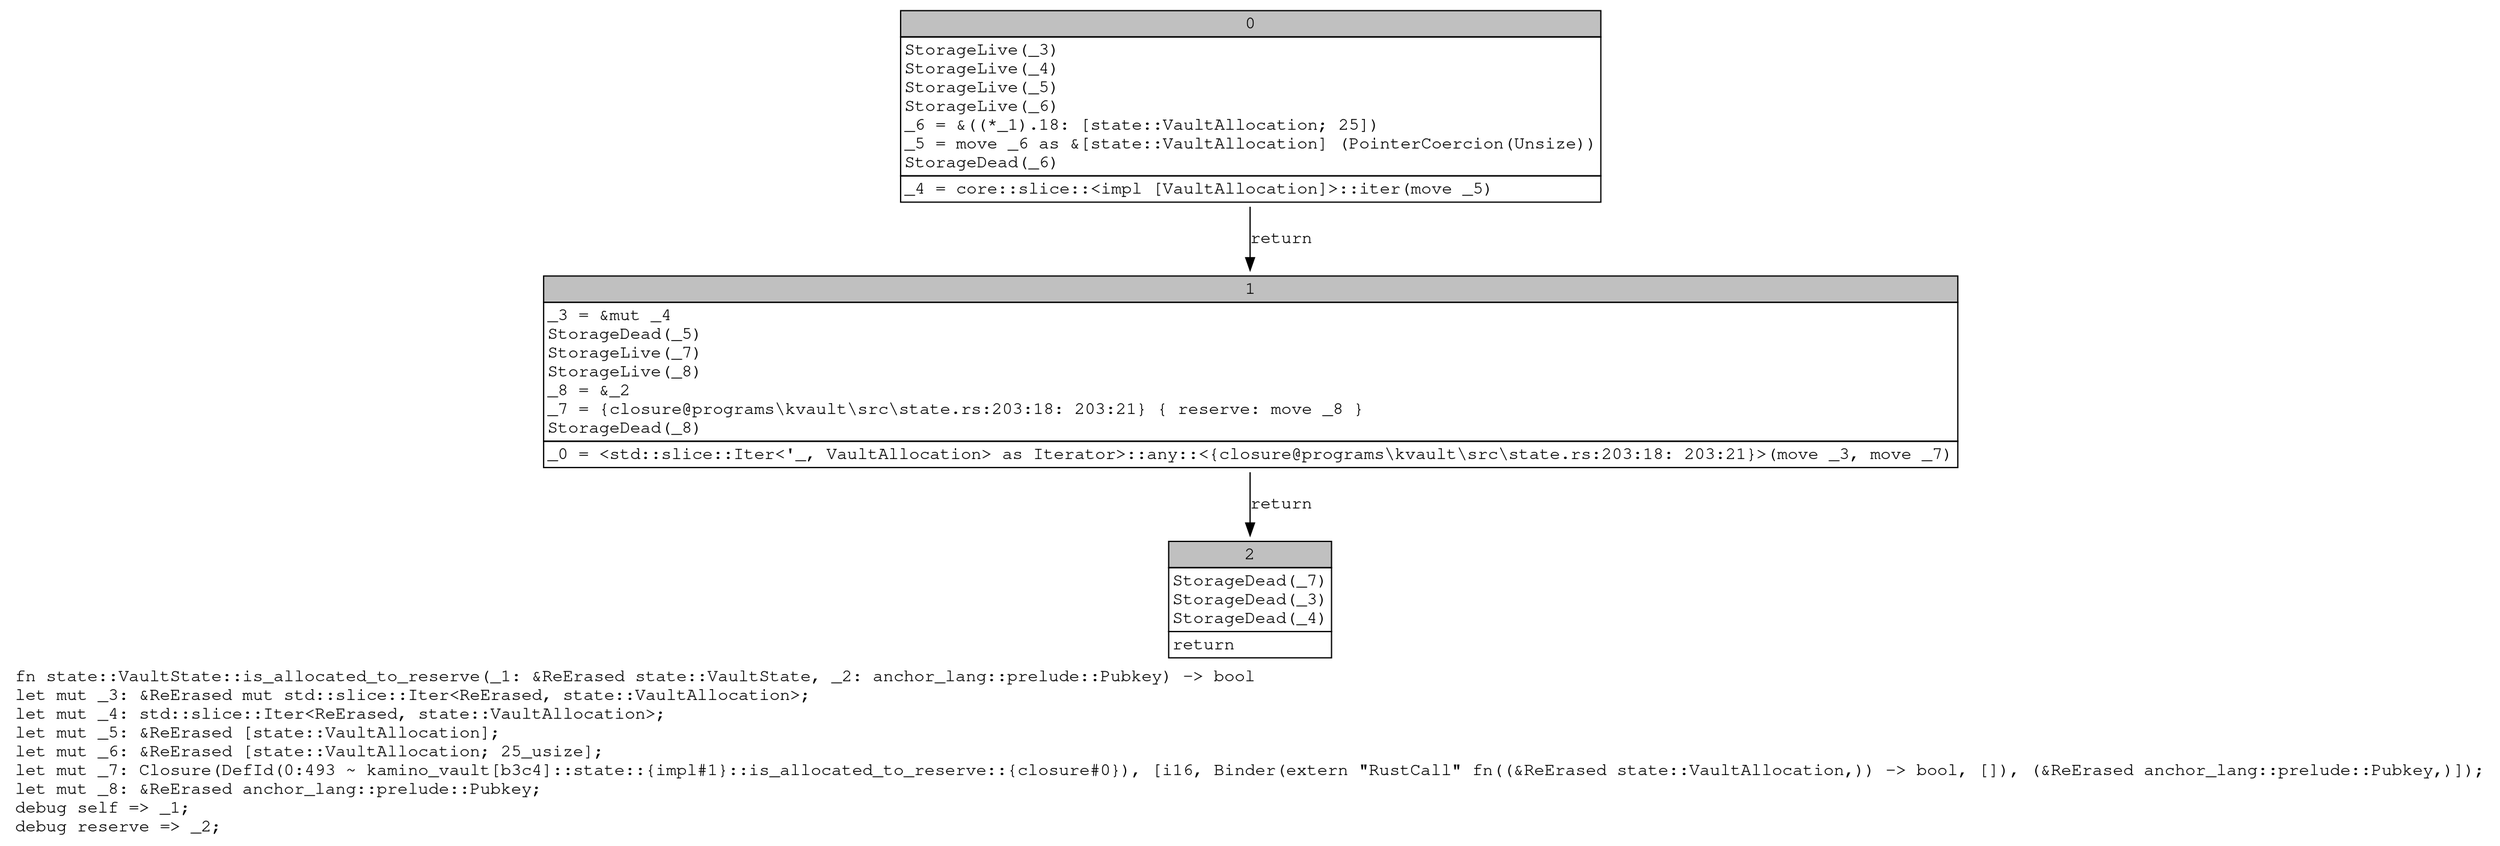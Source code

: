 digraph Mir_0_492 {
    graph [fontname="Courier, monospace"];
    node [fontname="Courier, monospace"];
    edge [fontname="Courier, monospace"];
    label=<fn state::VaultState::is_allocated_to_reserve(_1: &amp;ReErased state::VaultState, _2: anchor_lang::prelude::Pubkey) -&gt; bool<br align="left"/>let mut _3: &amp;ReErased mut std::slice::Iter&lt;ReErased, state::VaultAllocation&gt;;<br align="left"/>let mut _4: std::slice::Iter&lt;ReErased, state::VaultAllocation&gt;;<br align="left"/>let mut _5: &amp;ReErased [state::VaultAllocation];<br align="left"/>let mut _6: &amp;ReErased [state::VaultAllocation; 25_usize];<br align="left"/>let mut _7: Closure(DefId(0:493 ~ kamino_vault[b3c4]::state::{impl#1}::is_allocated_to_reserve::{closure#0}), [i16, Binder(extern &quot;RustCall&quot; fn((&amp;ReErased state::VaultAllocation,)) -&gt; bool, []), (&amp;ReErased anchor_lang::prelude::Pubkey,)]);<br align="left"/>let mut _8: &amp;ReErased anchor_lang::prelude::Pubkey;<br align="left"/>debug self =&gt; _1;<br align="left"/>debug reserve =&gt; _2;<br align="left"/>>;
    bb0__0_492 [shape="none", label=<<table border="0" cellborder="1" cellspacing="0"><tr><td bgcolor="gray" align="center" colspan="1">0</td></tr><tr><td align="left" balign="left">StorageLive(_3)<br/>StorageLive(_4)<br/>StorageLive(_5)<br/>StorageLive(_6)<br/>_6 = &amp;((*_1).18: [state::VaultAllocation; 25])<br/>_5 = move _6 as &amp;[state::VaultAllocation] (PointerCoercion(Unsize))<br/>StorageDead(_6)<br/></td></tr><tr><td align="left">_4 = core::slice::&lt;impl [VaultAllocation]&gt;::iter(move _5)</td></tr></table>>];
    bb1__0_492 [shape="none", label=<<table border="0" cellborder="1" cellspacing="0"><tr><td bgcolor="gray" align="center" colspan="1">1</td></tr><tr><td align="left" balign="left">_3 = &amp;mut _4<br/>StorageDead(_5)<br/>StorageLive(_7)<br/>StorageLive(_8)<br/>_8 = &amp;_2<br/>_7 = {closure@programs\kvault\src\state.rs:203:18: 203:21} { reserve: move _8 }<br/>StorageDead(_8)<br/></td></tr><tr><td align="left">_0 = &lt;std::slice::Iter&lt;'_, VaultAllocation&gt; as Iterator&gt;::any::&lt;{closure@programs\kvault\src\state.rs:203:18: 203:21}&gt;(move _3, move _7)</td></tr></table>>];
    bb2__0_492 [shape="none", label=<<table border="0" cellborder="1" cellspacing="0"><tr><td bgcolor="gray" align="center" colspan="1">2</td></tr><tr><td align="left" balign="left">StorageDead(_7)<br/>StorageDead(_3)<br/>StorageDead(_4)<br/></td></tr><tr><td align="left">return</td></tr></table>>];
    bb0__0_492 -> bb1__0_492 [label="return"];
    bb1__0_492 -> bb2__0_492 [label="return"];
}

